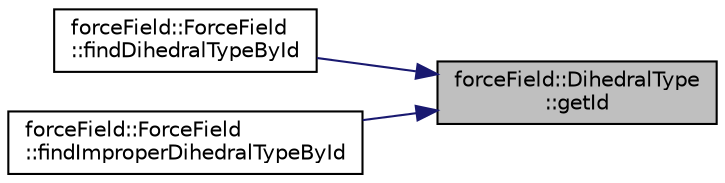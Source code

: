 digraph "forceField::DihedralType::getId"
{
 // LATEX_PDF_SIZE
  edge [fontname="Helvetica",fontsize="10",labelfontname="Helvetica",labelfontsize="10"];
  node [fontname="Helvetica",fontsize="10",shape=record];
  rankdir="RL";
  Node1 [label="forceField::DihedralType\l::getId",height=0.2,width=0.4,color="black", fillcolor="grey75", style="filled", fontcolor="black",tooltip=" "];
  Node1 -> Node2 [dir="back",color="midnightblue",fontsize="10",style="solid",fontname="Helvetica"];
  Node2 [label="forceField::ForceField\l::findDihedralTypeById",height=0.2,width=0.4,color="black", fillcolor="white", style="filled",URL="$classforceField_1_1ForceField.html#a75c3e571717b4b9552f9b27950264b8e",tooltip="find dihedral type by id"];
  Node1 -> Node3 [dir="back",color="midnightblue",fontsize="10",style="solid",fontname="Helvetica"];
  Node3 [label="forceField::ForceField\l::findImproperDihedralTypeById",height=0.2,width=0.4,color="black", fillcolor="white", style="filled",URL="$classforceField_1_1ForceField.html#af1c168902fc08e35b0b3a5659dc0c25b",tooltip="find improper dihedral type by id"];
}
